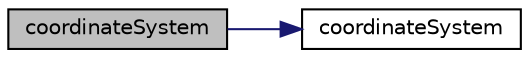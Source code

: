 digraph "coordinateSystem"
{
  bgcolor="transparent";
  edge [fontname="Helvetica",fontsize="10",labelfontname="Helvetica",labelfontsize="10"];
  node [fontname="Helvetica",fontsize="10",shape=record];
  rankdir="LR";
  Node1 [label="coordinateSystem",height=0.2,width=0.4,color="black", fillcolor="grey75", style="filled", fontcolor="black"];
  Node1 -> Node2 [color="midnightblue",fontsize="10",style="solid",fontname="Helvetica"];
  Node2 [label="coordinateSystem",height=0.2,width=0.4,color="black",URL="$a00406.html#ab03231bb7633cd8a3660a26d112d11e9",tooltip="Construct null. This is equivalent to an identity coordinateSystem. "];
}
